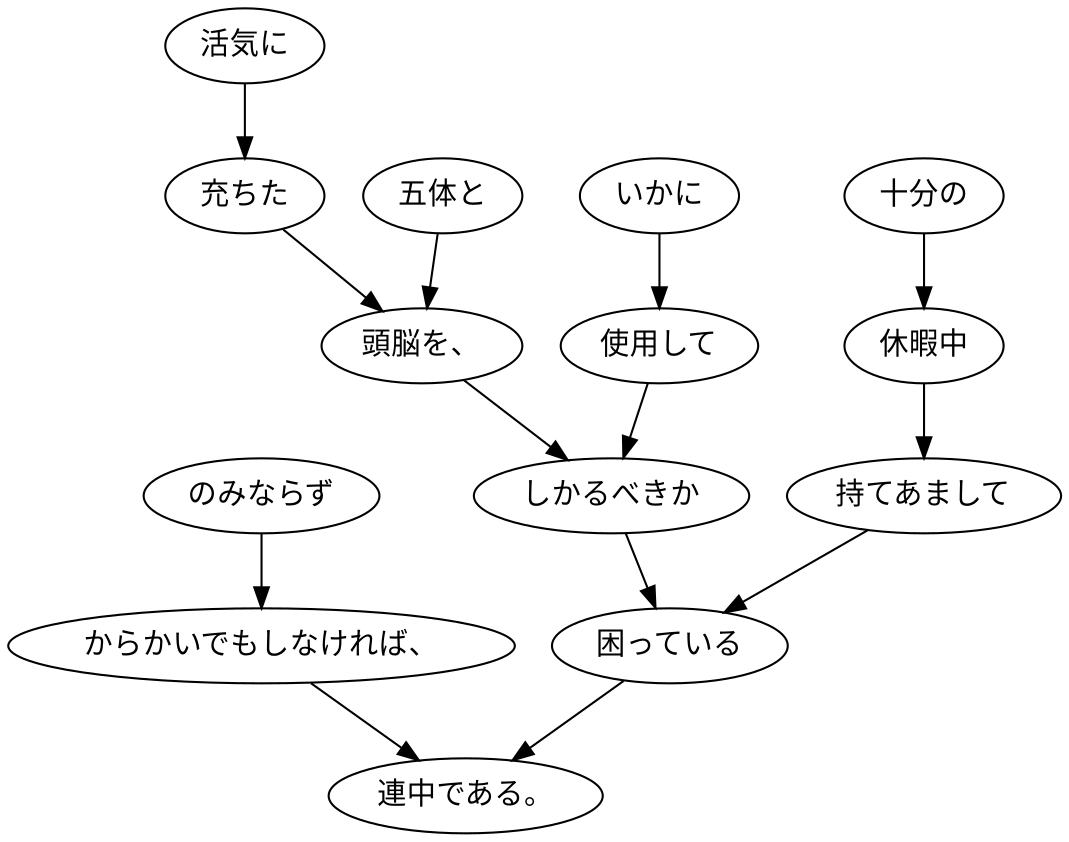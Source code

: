 digraph graph4795 {
	node0 [label="のみならず"];
	node1 [label="からかいでもしなければ、"];
	node2 [label="活気に"];
	node3 [label="充ちた"];
	node4 [label="五体と"];
	node5 [label="頭脳を、"];
	node6 [label="いかに"];
	node7 [label="使用して"];
	node8 [label="しかるべきか"];
	node9 [label="十分の"];
	node10 [label="休暇中"];
	node11 [label="持てあまして"];
	node12 [label="困っている"];
	node13 [label="連中である。"];
	node0 -> node1;
	node1 -> node13;
	node2 -> node3;
	node3 -> node5;
	node4 -> node5;
	node5 -> node8;
	node6 -> node7;
	node7 -> node8;
	node8 -> node12;
	node9 -> node10;
	node10 -> node11;
	node11 -> node12;
	node12 -> node13;
}
